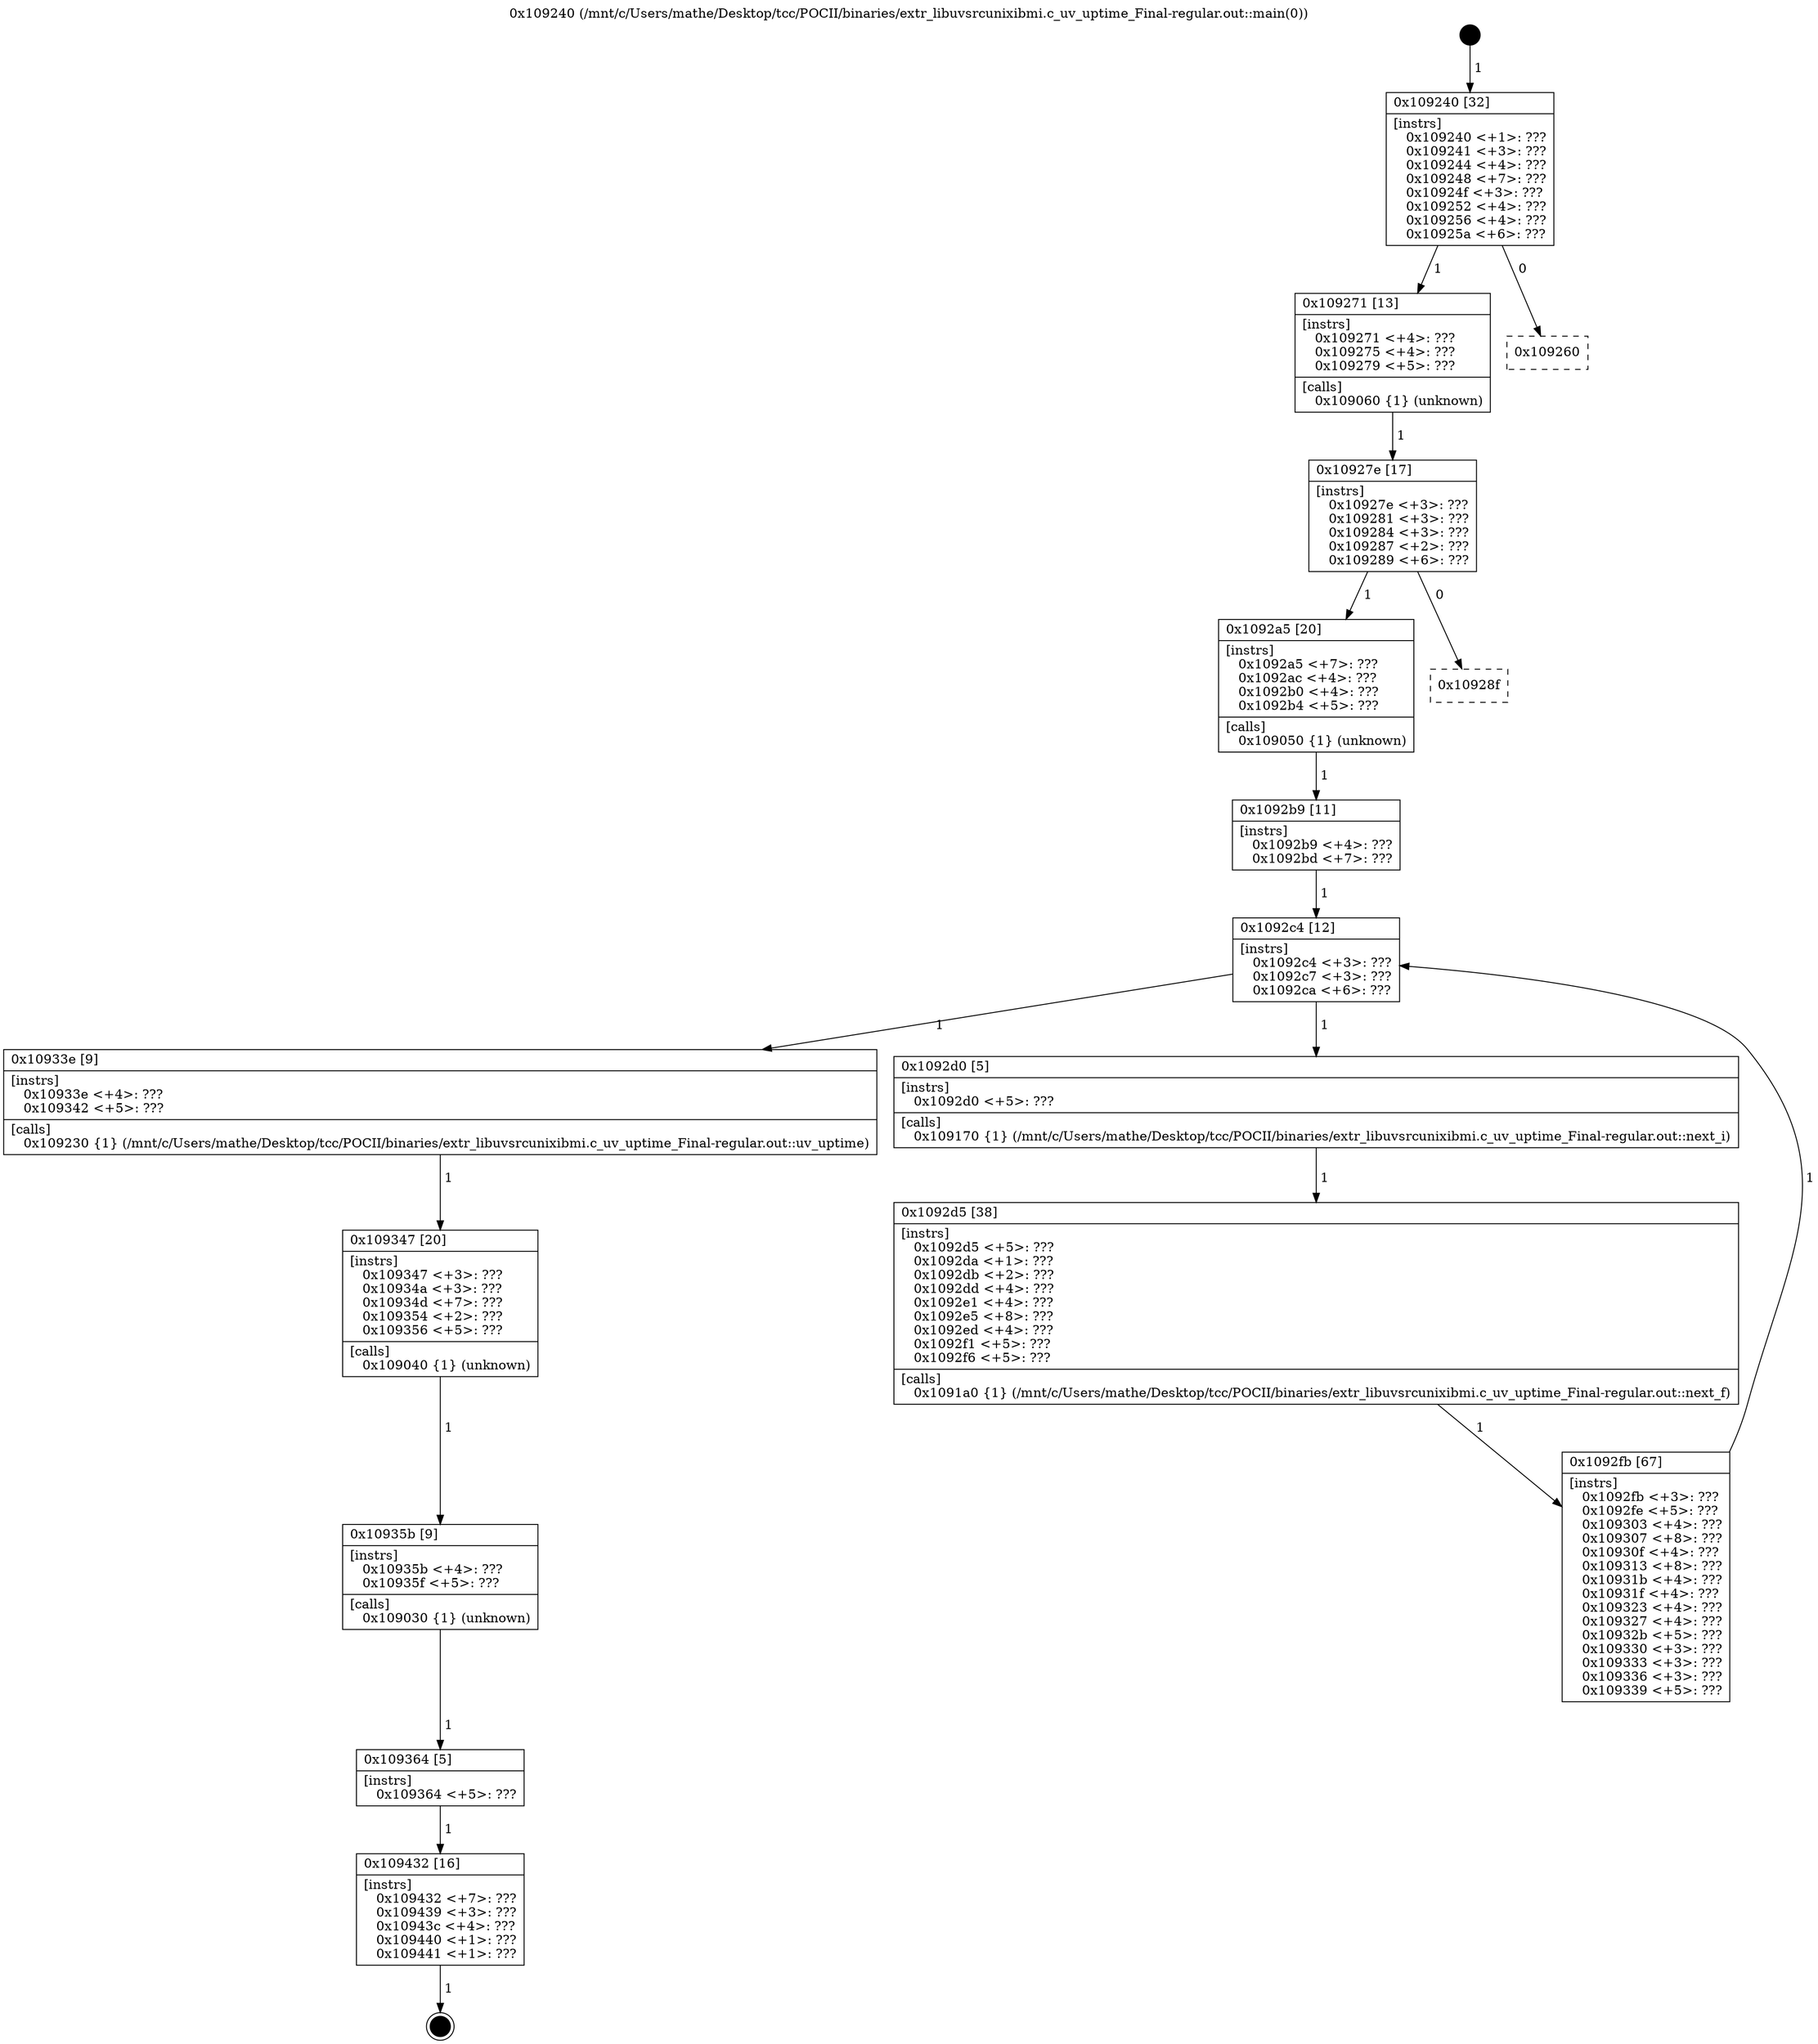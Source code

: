 digraph "0x109240" {
  label = "0x109240 (/mnt/c/Users/mathe/Desktop/tcc/POCII/binaries/extr_libuvsrcunixibmi.c_uv_uptime_Final-regular.out::main(0))"
  labelloc = "t"
  node[shape=record]

  Entry [label="",width=0.3,height=0.3,shape=circle,fillcolor=black,style=filled]
  "0x109240" [label="{
     0x109240 [32]\l
     | [instrs]\l
     &nbsp;&nbsp;0x109240 \<+1\>: ???\l
     &nbsp;&nbsp;0x109241 \<+3\>: ???\l
     &nbsp;&nbsp;0x109244 \<+4\>: ???\l
     &nbsp;&nbsp;0x109248 \<+7\>: ???\l
     &nbsp;&nbsp;0x10924f \<+3\>: ???\l
     &nbsp;&nbsp;0x109252 \<+4\>: ???\l
     &nbsp;&nbsp;0x109256 \<+4\>: ???\l
     &nbsp;&nbsp;0x10925a \<+6\>: ???\l
  }"]
  "0x109271" [label="{
     0x109271 [13]\l
     | [instrs]\l
     &nbsp;&nbsp;0x109271 \<+4\>: ???\l
     &nbsp;&nbsp;0x109275 \<+4\>: ???\l
     &nbsp;&nbsp;0x109279 \<+5\>: ???\l
     | [calls]\l
     &nbsp;&nbsp;0x109060 \{1\} (unknown)\l
  }"]
  "0x109260" [label="{
     0x109260\l
  }", style=dashed]
  "0x10927e" [label="{
     0x10927e [17]\l
     | [instrs]\l
     &nbsp;&nbsp;0x10927e \<+3\>: ???\l
     &nbsp;&nbsp;0x109281 \<+3\>: ???\l
     &nbsp;&nbsp;0x109284 \<+3\>: ???\l
     &nbsp;&nbsp;0x109287 \<+2\>: ???\l
     &nbsp;&nbsp;0x109289 \<+6\>: ???\l
  }"]
  "0x1092a5" [label="{
     0x1092a5 [20]\l
     | [instrs]\l
     &nbsp;&nbsp;0x1092a5 \<+7\>: ???\l
     &nbsp;&nbsp;0x1092ac \<+4\>: ???\l
     &nbsp;&nbsp;0x1092b0 \<+4\>: ???\l
     &nbsp;&nbsp;0x1092b4 \<+5\>: ???\l
     | [calls]\l
     &nbsp;&nbsp;0x109050 \{1\} (unknown)\l
  }"]
  "0x10928f" [label="{
     0x10928f\l
  }", style=dashed]
  "0x1092c4" [label="{
     0x1092c4 [12]\l
     | [instrs]\l
     &nbsp;&nbsp;0x1092c4 \<+3\>: ???\l
     &nbsp;&nbsp;0x1092c7 \<+3\>: ???\l
     &nbsp;&nbsp;0x1092ca \<+6\>: ???\l
  }"]
  "0x10933e" [label="{
     0x10933e [9]\l
     | [instrs]\l
     &nbsp;&nbsp;0x10933e \<+4\>: ???\l
     &nbsp;&nbsp;0x109342 \<+5\>: ???\l
     | [calls]\l
     &nbsp;&nbsp;0x109230 \{1\} (/mnt/c/Users/mathe/Desktop/tcc/POCII/binaries/extr_libuvsrcunixibmi.c_uv_uptime_Final-regular.out::uv_uptime)\l
  }"]
  "0x1092d0" [label="{
     0x1092d0 [5]\l
     | [instrs]\l
     &nbsp;&nbsp;0x1092d0 \<+5\>: ???\l
     | [calls]\l
     &nbsp;&nbsp;0x109170 \{1\} (/mnt/c/Users/mathe/Desktop/tcc/POCII/binaries/extr_libuvsrcunixibmi.c_uv_uptime_Final-regular.out::next_i)\l
  }"]
  "0x1092d5" [label="{
     0x1092d5 [38]\l
     | [instrs]\l
     &nbsp;&nbsp;0x1092d5 \<+5\>: ???\l
     &nbsp;&nbsp;0x1092da \<+1\>: ???\l
     &nbsp;&nbsp;0x1092db \<+2\>: ???\l
     &nbsp;&nbsp;0x1092dd \<+4\>: ???\l
     &nbsp;&nbsp;0x1092e1 \<+4\>: ???\l
     &nbsp;&nbsp;0x1092e5 \<+8\>: ???\l
     &nbsp;&nbsp;0x1092ed \<+4\>: ???\l
     &nbsp;&nbsp;0x1092f1 \<+5\>: ???\l
     &nbsp;&nbsp;0x1092f6 \<+5\>: ???\l
     | [calls]\l
     &nbsp;&nbsp;0x1091a0 \{1\} (/mnt/c/Users/mathe/Desktop/tcc/POCII/binaries/extr_libuvsrcunixibmi.c_uv_uptime_Final-regular.out::next_f)\l
  }"]
  "0x1092fb" [label="{
     0x1092fb [67]\l
     | [instrs]\l
     &nbsp;&nbsp;0x1092fb \<+3\>: ???\l
     &nbsp;&nbsp;0x1092fe \<+5\>: ???\l
     &nbsp;&nbsp;0x109303 \<+4\>: ???\l
     &nbsp;&nbsp;0x109307 \<+8\>: ???\l
     &nbsp;&nbsp;0x10930f \<+4\>: ???\l
     &nbsp;&nbsp;0x109313 \<+8\>: ???\l
     &nbsp;&nbsp;0x10931b \<+4\>: ???\l
     &nbsp;&nbsp;0x10931f \<+4\>: ???\l
     &nbsp;&nbsp;0x109323 \<+4\>: ???\l
     &nbsp;&nbsp;0x109327 \<+4\>: ???\l
     &nbsp;&nbsp;0x10932b \<+5\>: ???\l
     &nbsp;&nbsp;0x109330 \<+3\>: ???\l
     &nbsp;&nbsp;0x109333 \<+3\>: ???\l
     &nbsp;&nbsp;0x109336 \<+3\>: ???\l
     &nbsp;&nbsp;0x109339 \<+5\>: ???\l
  }"]
  "0x1092b9" [label="{
     0x1092b9 [11]\l
     | [instrs]\l
     &nbsp;&nbsp;0x1092b9 \<+4\>: ???\l
     &nbsp;&nbsp;0x1092bd \<+7\>: ???\l
  }"]
  "0x109347" [label="{
     0x109347 [20]\l
     | [instrs]\l
     &nbsp;&nbsp;0x109347 \<+3\>: ???\l
     &nbsp;&nbsp;0x10934a \<+3\>: ???\l
     &nbsp;&nbsp;0x10934d \<+7\>: ???\l
     &nbsp;&nbsp;0x109354 \<+2\>: ???\l
     &nbsp;&nbsp;0x109356 \<+5\>: ???\l
     | [calls]\l
     &nbsp;&nbsp;0x109040 \{1\} (unknown)\l
  }"]
  "0x10935b" [label="{
     0x10935b [9]\l
     | [instrs]\l
     &nbsp;&nbsp;0x10935b \<+4\>: ???\l
     &nbsp;&nbsp;0x10935f \<+5\>: ???\l
     | [calls]\l
     &nbsp;&nbsp;0x109030 \{1\} (unknown)\l
  }"]
  "0x109364" [label="{
     0x109364 [5]\l
     | [instrs]\l
     &nbsp;&nbsp;0x109364 \<+5\>: ???\l
  }"]
  "0x109432" [label="{
     0x109432 [16]\l
     | [instrs]\l
     &nbsp;&nbsp;0x109432 \<+7\>: ???\l
     &nbsp;&nbsp;0x109439 \<+3\>: ???\l
     &nbsp;&nbsp;0x10943c \<+4\>: ???\l
     &nbsp;&nbsp;0x109440 \<+1\>: ???\l
     &nbsp;&nbsp;0x109441 \<+1\>: ???\l
  }"]
  Exit [label="",width=0.3,height=0.3,shape=circle,fillcolor=black,style=filled,peripheries=2]
  Entry -> "0x109240" [label=" 1"]
  "0x109240" -> "0x109271" [label=" 1"]
  "0x109240" -> "0x109260" [label=" 0"]
  "0x109271" -> "0x10927e" [label=" 1"]
  "0x10927e" -> "0x1092a5" [label=" 1"]
  "0x10927e" -> "0x10928f" [label=" 0"]
  "0x1092a5" -> "0x1092b9" [label=" 1"]
  "0x1092c4" -> "0x10933e" [label=" 1"]
  "0x1092c4" -> "0x1092d0" [label=" 1"]
  "0x1092d0" -> "0x1092d5" [label=" 1"]
  "0x1092d5" -> "0x1092fb" [label=" 1"]
  "0x1092b9" -> "0x1092c4" [label=" 1"]
  "0x1092fb" -> "0x1092c4" [label=" 1"]
  "0x10933e" -> "0x109347" [label=" 1"]
  "0x109347" -> "0x10935b" [label=" 1"]
  "0x10935b" -> "0x109364" [label=" 1"]
  "0x109364" -> "0x109432" [label=" 1"]
  "0x109432" -> Exit [label=" 1"]
}
